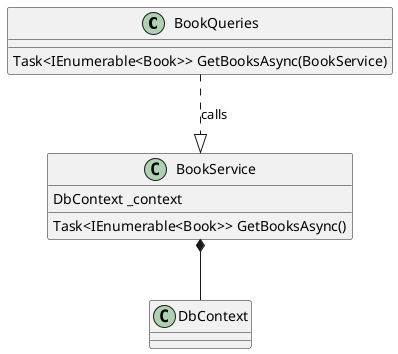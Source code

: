 @startuml
class BookQueries {
    Task<IEnumerable<Book>> GetBooksAsync(BookService)
}

class BookService {
    DbContext _context
    Task<IEnumerable<Book>> GetBooksAsync()
}

class DbContext

BookQueries ..|> BookService : calls
BookService *-- DbContext
@enduml